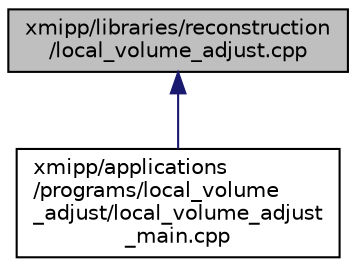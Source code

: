 digraph "xmipp/libraries/reconstruction/local_volume_adjust.cpp"
{
  edge [fontname="Helvetica",fontsize="10",labelfontname="Helvetica",labelfontsize="10"];
  node [fontname="Helvetica",fontsize="10",shape=record];
  Node94 [label="xmipp/libraries/reconstruction\l/local_volume_adjust.cpp",height=0.2,width=0.4,color="black", fillcolor="grey75", style="filled", fontcolor="black"];
  Node94 -> Node95 [dir="back",color="midnightblue",fontsize="10",style="solid",fontname="Helvetica"];
  Node95 [label="xmipp/applications\l/programs/local_volume\l_adjust/local_volume_adjust\l_main.cpp",height=0.2,width=0.4,color="black", fillcolor="white", style="filled",URL="$local__volume__adjust__main_8cpp.html"];
}
